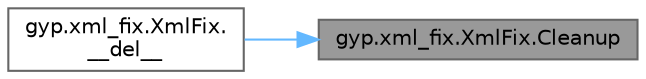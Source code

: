 digraph "gyp.xml_fix.XmlFix.Cleanup"
{
 // LATEX_PDF_SIZE
  bgcolor="transparent";
  edge [fontname=Helvetica,fontsize=10,labelfontname=Helvetica,labelfontsize=10];
  node [fontname=Helvetica,fontsize=10,shape=box,height=0.2,width=0.4];
  rankdir="RL";
  Node1 [id="Node000001",label="gyp.xml_fix.XmlFix.Cleanup",height=0.2,width=0.4,color="gray40", fillcolor="grey60", style="filled", fontcolor="black",tooltip=" "];
  Node1 -> Node2 [id="edge2_Node000001_Node000002",dir="back",color="steelblue1",style="solid",tooltip=" "];
  Node2 [id="Node000002",label="gyp.xml_fix.XmlFix.\l__del__",height=0.2,width=0.4,color="grey40", fillcolor="white", style="filled",URL="$classgyp_1_1xml__fix_1_1_xml_fix.html#af4e6bdd0cc3f35e6586bfc30b6d17870",tooltip=" "];
}

